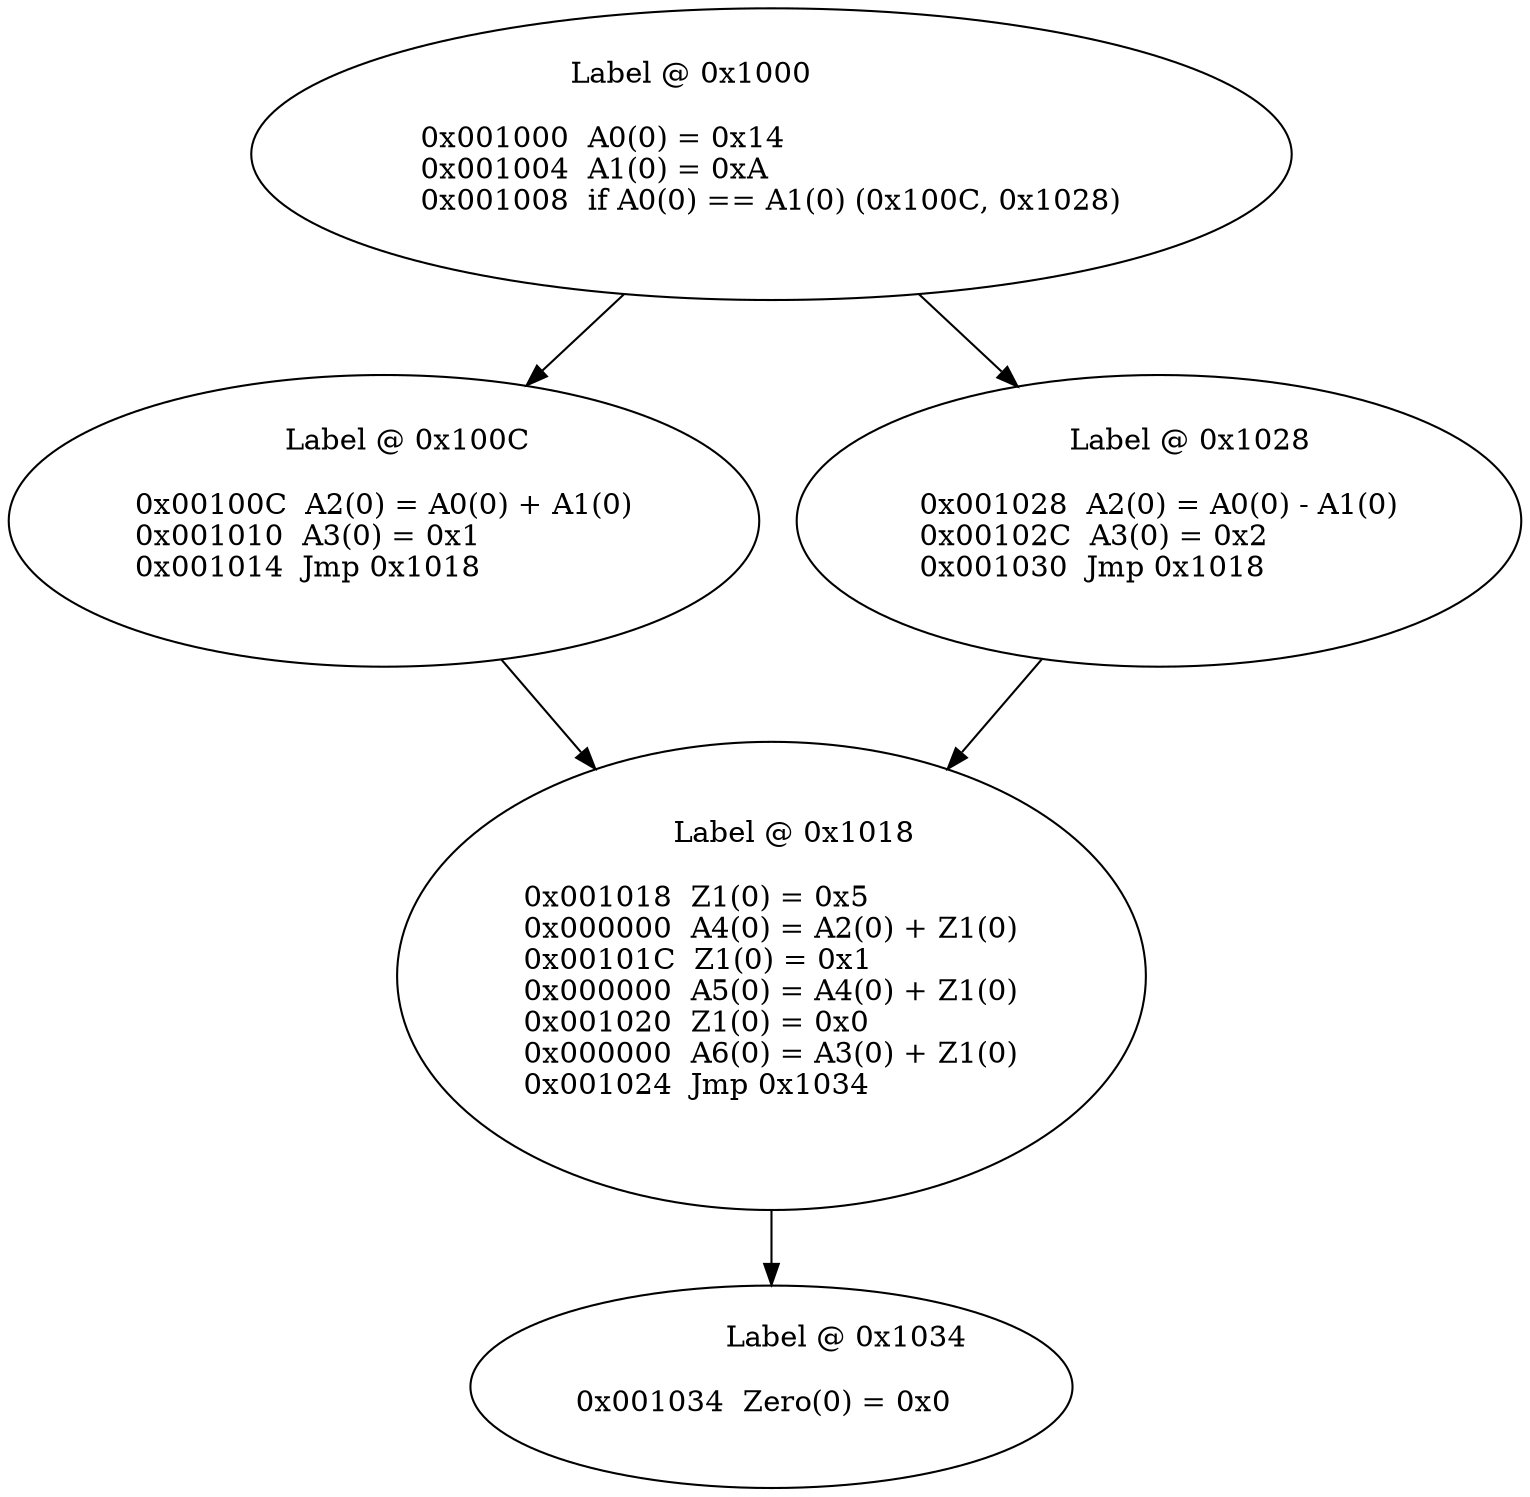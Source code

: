 digraph {
    0 [ label = "		Label @ 0x1000\l\l0x001000  A0(0) = 0x14\l0x001004  A1(0) = 0xA\l0x001008  if A0(0) == A1(0) (0x100C, 0x1028)\l " ]
    1 [ label = "		Label @ 0x100C\l\l0x00100C  A2(0) = A0(0) + A1(0)\l0x001010  A3(0) = 0x1\l0x001014  Jmp 0x1018\l " ]
    2 [ label = "		Label @ 0x1018\l\l0x001018  Z1(0) = 0x5\l0x000000  A4(0) = A2(0) + Z1(0)\l0x00101C  Z1(0) = 0x1\l0x000000  A5(0) = A4(0) + Z1(0)\l0x001020  Z1(0) = 0x0\l0x000000  A6(0) = A3(0) + Z1(0)\l0x001024  Jmp 0x1034\l " ]
    3 [ label = "		Label @ 0x1028\l\l0x001028  A2(0) = A0(0) - A1(0)\l0x00102C  A3(0) = 0x2\l0x001030  Jmp 0x1018\l " ]
    4 [ label = "		Label @ 0x1034\l\l0x001034  Zero(0) = 0x0\l " ]
    0 -> 1 [ ]
    0 -> 3 [ ]
    1 -> 2 [ ]
    2 -> 4 [ ]
    3 -> 2 [ ]
}
